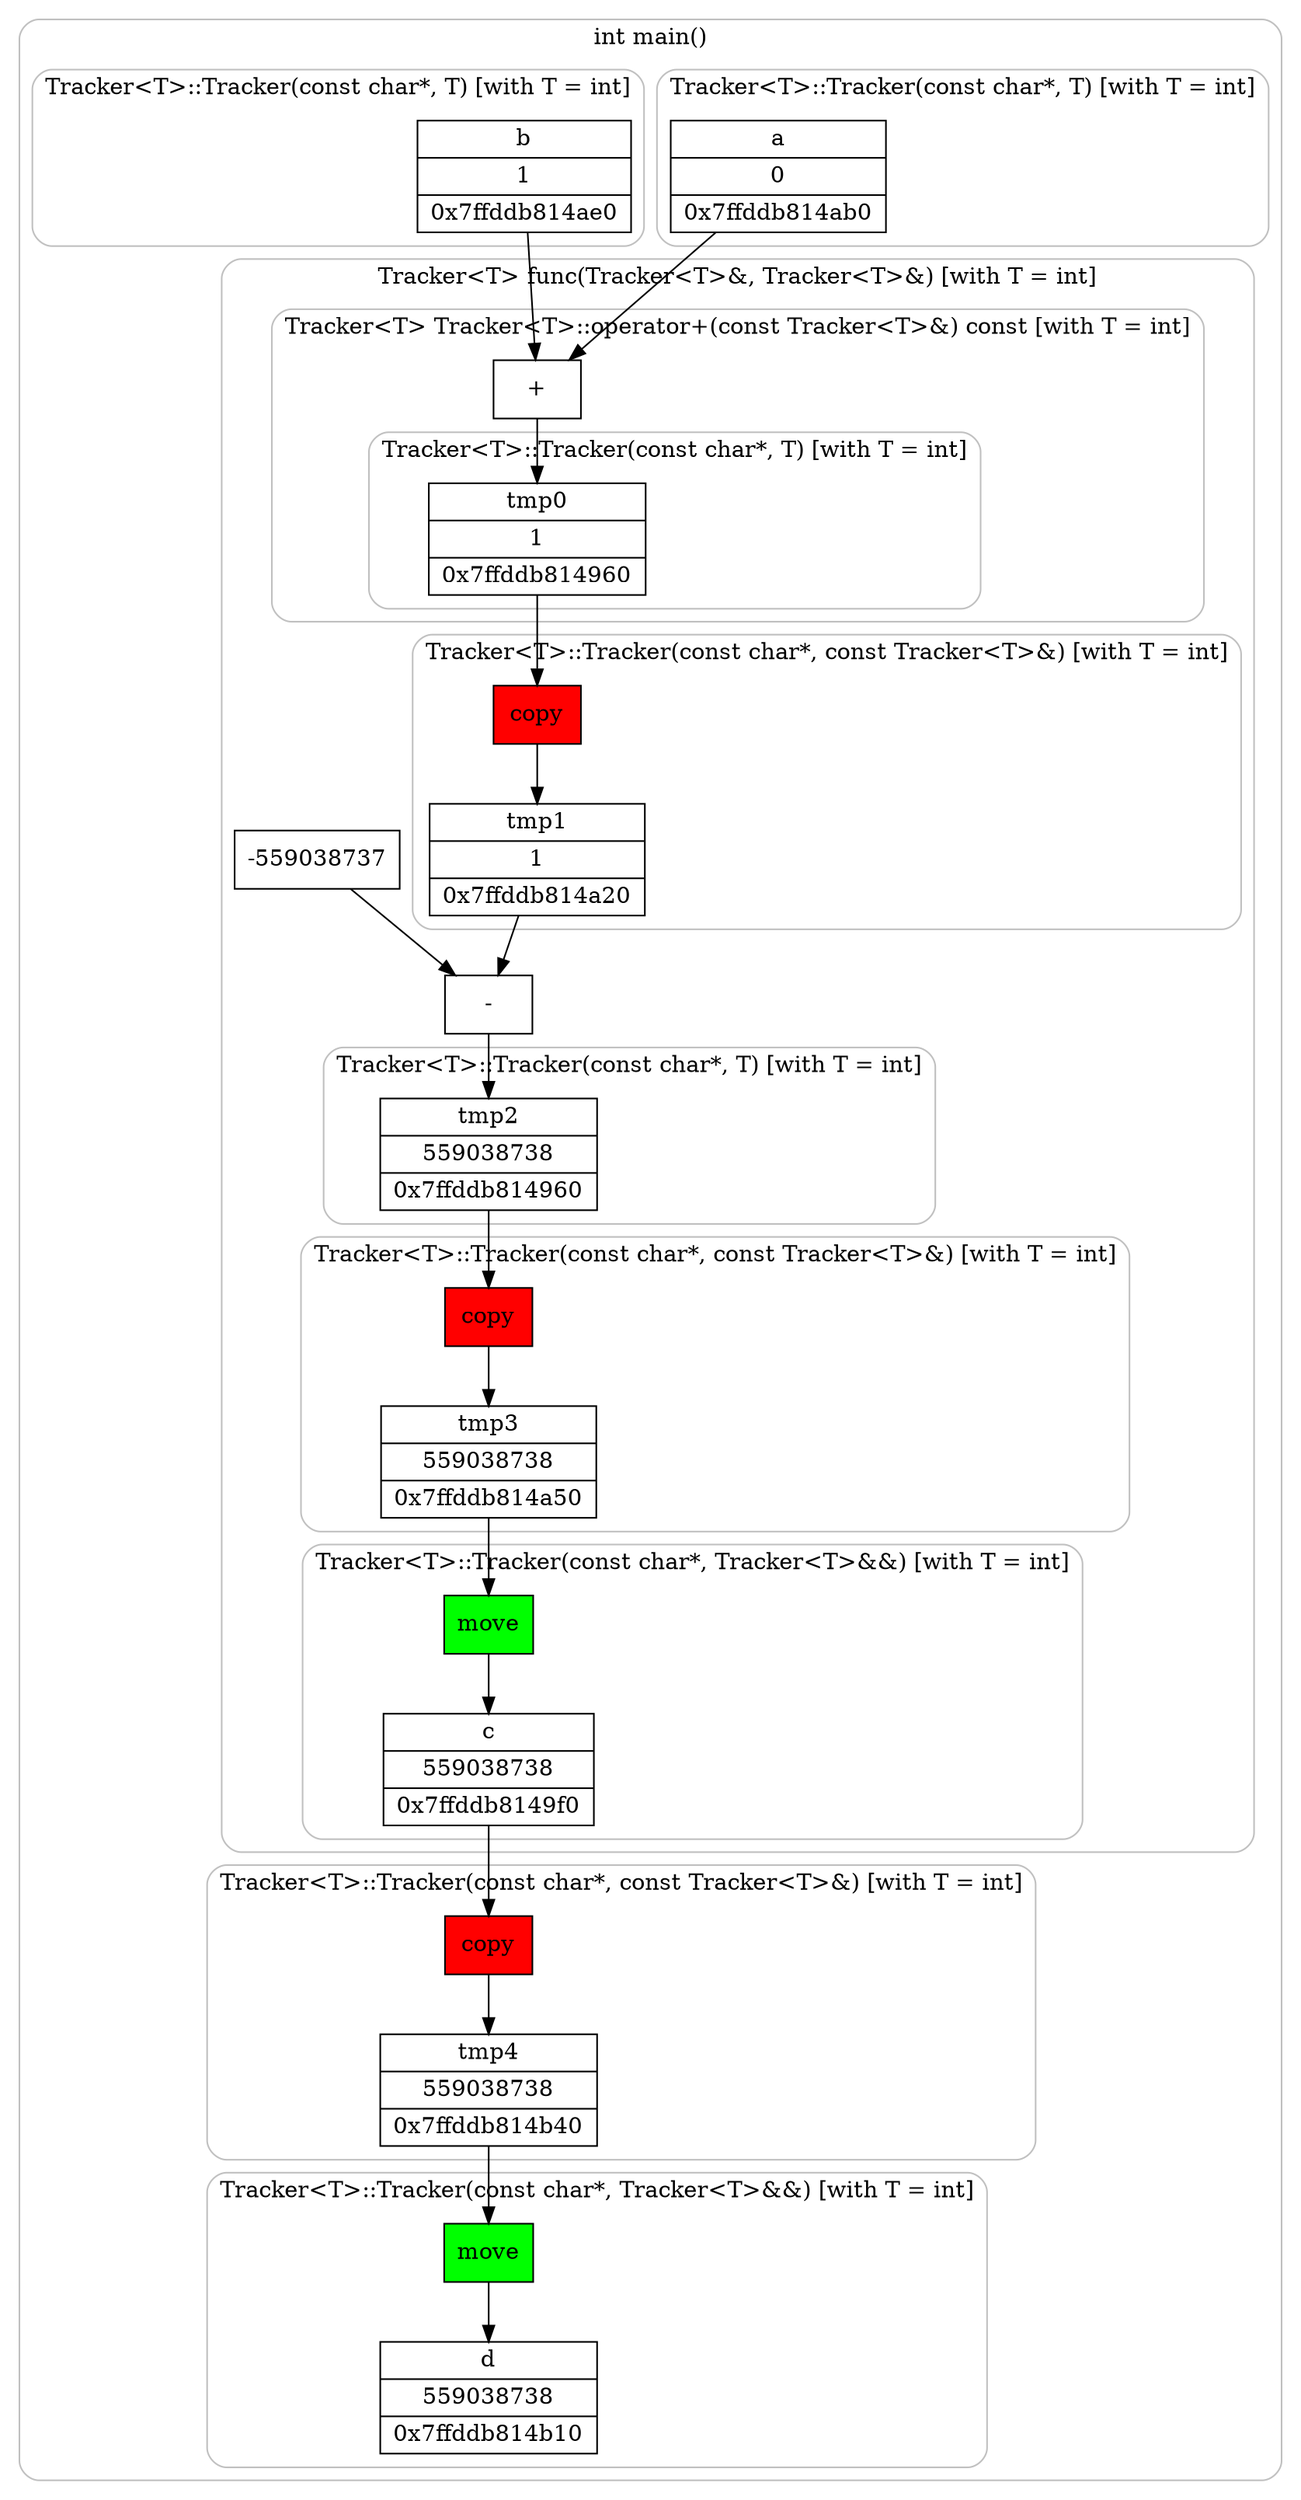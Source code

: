 digraph G{
subgraph cluster_0{
label = "int main()";
style=rounded;
color=grey;
subgraph cluster_1{
label = "Tracker<T>::Tracker(const char*, T) [with T = int]";
style=rounded;
color=grey;
node [shape=record style=filled fillcolor="white" label="{a | 0 | 0x7ffddb814ab0}"] v0;
}

subgraph cluster_2{
label = "Tracker<T>::Tracker(const char*, T) [with T = int]";
style=rounded;
color=grey;
node [shape=record style=filled fillcolor="white" label="{b | 1 | 0x7ffddb814ae0}"] v1;
}

subgraph cluster_3{
label = "Tracker<T> func(Tracker<T>&, Tracker<T>&) [with T = int]";
style=rounded;
color=grey;
subgraph cluster_4{
label = "Tracker<T> Tracker<T>::operator+(const Tracker<T>&) const [with T = int]";
style=rounded;
color=grey;
subgraph cluster_5{
label = "Tracker<T>::Tracker(const char*, T) [with T = int]";
style=rounded;
color=grey;
node [shape=record style=filled fillcolor="white" label="{tmp0 | 1 | 0x7ffddb814960}"] v2;
}

node [shape=record label="+"] oper0;
v0 -> oper0;
v1 -> oper0;
oper0 -> v2;
}

subgraph cluster_6{
label = "Tracker<T>::Tracker(const char*, const Tracker<T>&) [with T = int]";
style=rounded;
color=grey;
node [shape=record style=filled fillcolor="white" label="{tmp1 | 1 | 0x7ffddb814a20}"] v3;
node [label="copy"  style=filled fillcolor="red"] cp0;
v2 -> cp0;
cp0 -> v3;
}

subgraph cluster_7{
label = "Tracker<T>::Tracker(const char*, T) [with T = int]";
style=rounded;
color=grey;
node [shape=record style=filled fillcolor="white" label="{tmp2 | 559038738 | 0x7ffddb814960}"] v4;
}

node [shape=record label="-"] oper1;
node [shape=record label="-559038737"] c1;
c1 -> oper1;
v3 -> oper1;
oper1 -> v4;
subgraph cluster_8{
label = "Tracker<T>::Tracker(const char*, const Tracker<T>&) [with T = int]";
style=rounded;
color=grey;
node [shape=record style=filled fillcolor="white" label="{tmp3 | 559038738 | 0x7ffddb814a50}"] v5;
node [label="copy"  style=filled fillcolor="red"] cp1;
v4 -> cp1;
cp1 -> v5;
}

subgraph cluster_9{
label = "Tracker<T>::Tracker(const char*, Tracker<T>&&) [with T = int]";
style=rounded;
color=grey;
node [shape=record style=filled fillcolor="white" label="{c | 559038738 | 0x7ffddb8149f0}"] v6;
node [label="move" style=filled fillcolor="green"] mv2;
v5 -> mv2;
mv2 -> v6;
}

}

subgraph cluster_10{
label = "Tracker<T>::Tracker(const char*, const Tracker<T>&) [with T = int]";
style=rounded;
color=grey;
node [shape=record style=filled fillcolor="white" label="{tmp4 | 559038738 | 0x7ffddb814b40}"] v7;
node [label="copy"  style=filled fillcolor="red"] cp3;
v6 -> cp3;
cp3 -> v7;
}

subgraph cluster_11{
label = "Tracker<T>::Tracker(const char*, Tracker<T>&&) [with T = int]";
style=rounded;
color=grey;
node [shape=record style=filled fillcolor="white" label="{d | 559038738 | 0x7ffddb814b10}"] v8;
node [label="move" style=filled fillcolor="green"] mv4;
v7 -> mv4;
mv4 -> v8;
}

}

}
